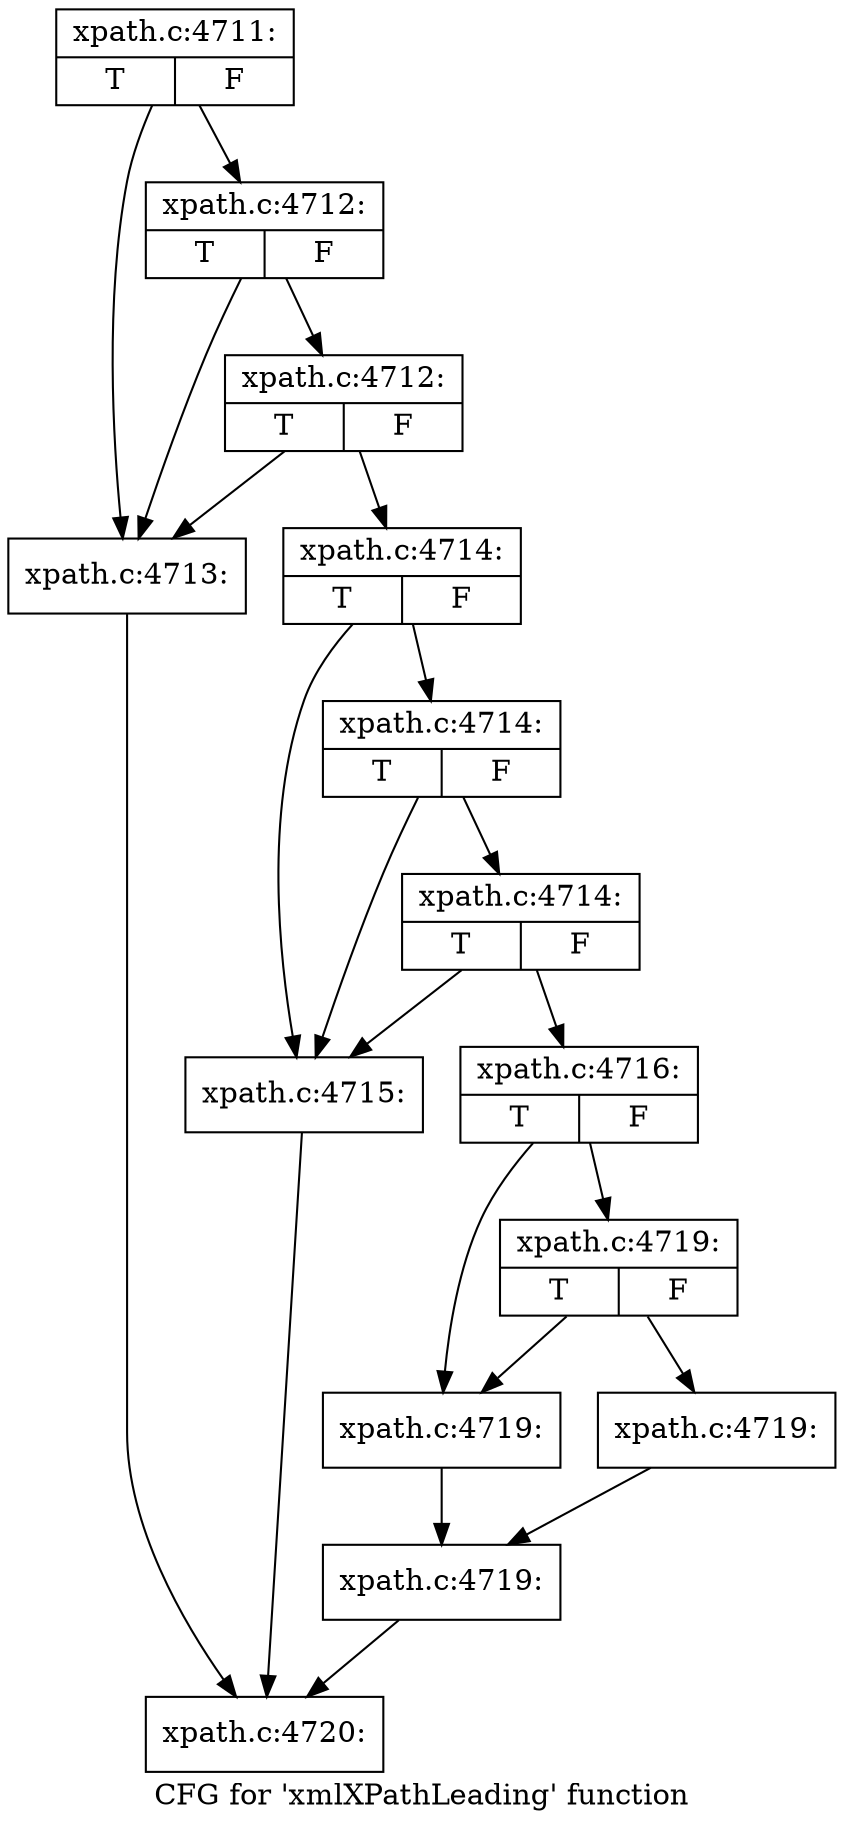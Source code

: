 digraph "CFG for 'xmlXPathLeading' function" {
	label="CFG for 'xmlXPathLeading' function";

	Node0x4855240 [shape=record,label="{xpath.c:4711:|{<s0>T|<s1>F}}"];
	Node0x4855240 -> Node0x4625070;
	Node0x4855240 -> Node0x4625190;
	Node0x4625190 [shape=record,label="{xpath.c:4712:|{<s0>T|<s1>F}}"];
	Node0x4625190 -> Node0x4625070;
	Node0x4625190 -> Node0x4625110;
	Node0x4625110 [shape=record,label="{xpath.c:4712:|{<s0>T|<s1>F}}"];
	Node0x4625110 -> Node0x4625070;
	Node0x4625110 -> Node0x46250c0;
	Node0x4625070 [shape=record,label="{xpath.c:4713:}"];
	Node0x4625070 -> Node0x4624d50;
	Node0x46250c0 [shape=record,label="{xpath.c:4714:|{<s0>T|<s1>F}}"];
	Node0x46250c0 -> Node0x48564c0;
	Node0x46250c0 -> Node0x48565e0;
	Node0x48565e0 [shape=record,label="{xpath.c:4714:|{<s0>T|<s1>F}}"];
	Node0x48565e0 -> Node0x48564c0;
	Node0x48565e0 -> Node0x4856560;
	Node0x4856560 [shape=record,label="{xpath.c:4714:|{<s0>T|<s1>F}}"];
	Node0x4856560 -> Node0x48564c0;
	Node0x4856560 -> Node0x4856510;
	Node0x48564c0 [shape=record,label="{xpath.c:4715:}"];
	Node0x48564c0 -> Node0x4624d50;
	Node0x4856510 [shape=record,label="{xpath.c:4716:|{<s0>T|<s1>F}}"];
	Node0x4856510 -> Node0x4857390;
	Node0x4856510 -> Node0x48572f0;
	Node0x4857390 [shape=record,label="{xpath.c:4719:|{<s0>T|<s1>F}}"];
	Node0x4857390 -> Node0x48572a0;
	Node0x4857390 -> Node0x48572f0;
	Node0x48572a0 [shape=record,label="{xpath.c:4719:}"];
	Node0x48572a0 -> Node0x4857340;
	Node0x48572f0 [shape=record,label="{xpath.c:4719:}"];
	Node0x48572f0 -> Node0x4857340;
	Node0x4857340 [shape=record,label="{xpath.c:4719:}"];
	Node0x4857340 -> Node0x4624d50;
	Node0x4624d50 [shape=record,label="{xpath.c:4720:}"];
}
